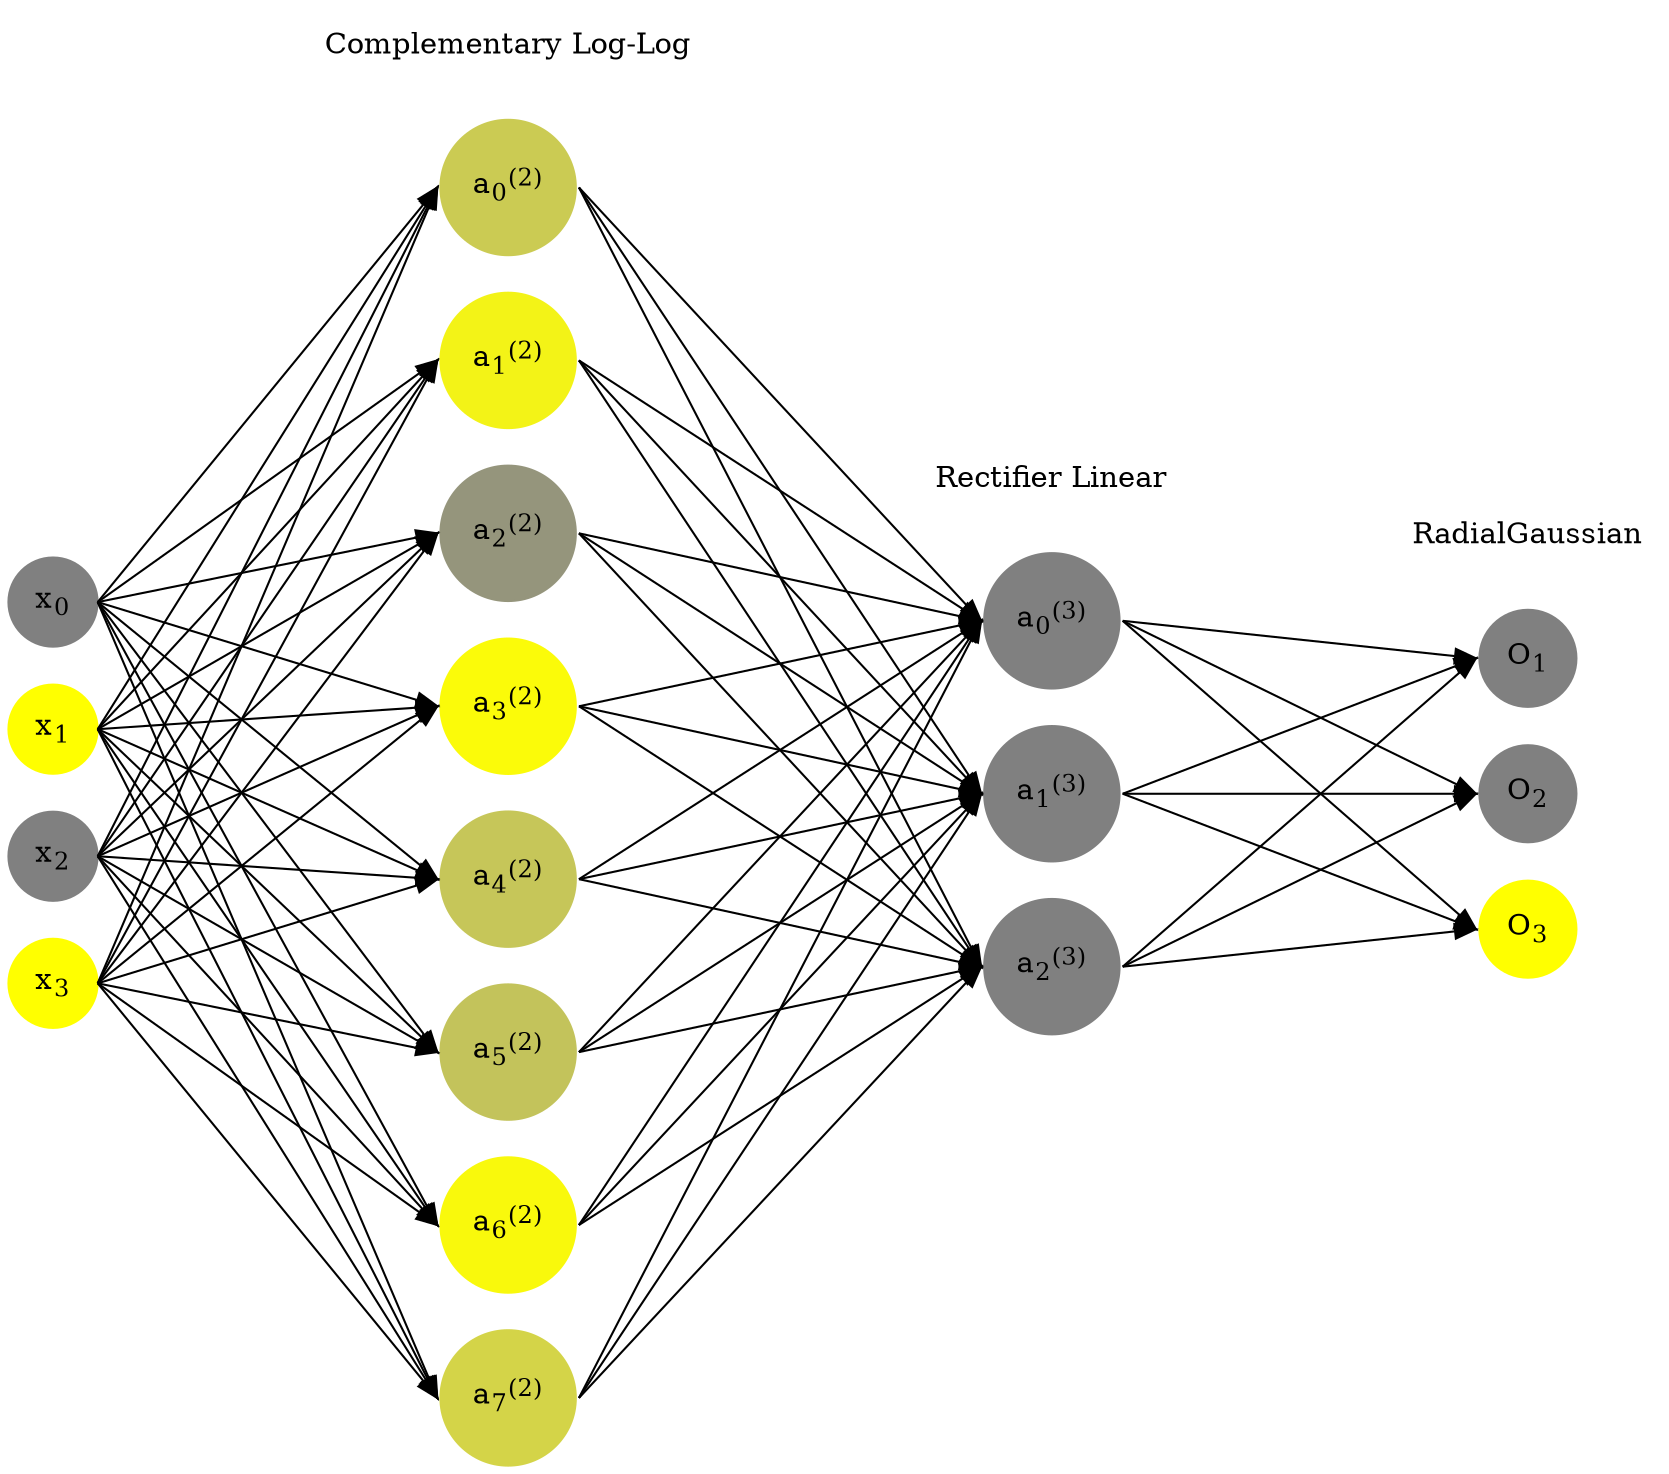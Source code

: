 digraph G {
	rankdir = LR;
	splines=false;
	edge[style=invis];
	ranksep= 1.4;
	{
	node [shape=circle, color="0.1667, 0.0, 0.5", style=filled, fillcolor="0.1667, 0.0, 0.5"];
	x0 [label=<x<sub>0</sub>>];
	}
	{
	node [shape=circle, color="0.1667, 1.0, 1.0", style=filled, fillcolor="0.1667, 1.0, 1.0"];
	x1 [label=<x<sub>1</sub>>];
	}
	{
	node [shape=circle, color="0.1667, 0.0, 0.5", style=filled, fillcolor="0.1667, 0.0, 0.5"];
	x2 [label=<x<sub>2</sub>>];
	}
	{
	node [shape=circle, color="0.1667, 1.0, 1.0", style=filled, fillcolor="0.1667, 1.0, 1.0"];
	x3 [label=<x<sub>3</sub>>];
	}
	{
	node [shape=circle, color="0.1667, 0.587577, 0.793788", style=filled, fillcolor="0.1667, 0.587577, 0.793788"];
	a02 [label=<a<sub>0</sub><sup>(2)</sup>>];
	}
	{
	node [shape=circle, color="0.1667, 0.905572, 0.952786", style=filled, fillcolor="0.1667, 0.905572, 0.952786"];
	a12 [label=<a<sub>1</sub><sup>(2)</sup>>];
	}
	{
	node [shape=circle, color="0.1667, 0.171091, 0.585546", style=filled, fillcolor="0.1667, 0.171091, 0.585546"];
	a22 [label=<a<sub>2</sub><sup>(2)</sup>>];
	}
	{
	node [shape=circle, color="0.1667, 0.963547, 0.981773", style=filled, fillcolor="0.1667, 0.963547, 0.981773"];
	a32 [label=<a<sub>3</sub><sup>(2)</sup>>];
	}
	{
	node [shape=circle, color="0.1667, 0.549551, 0.774775", style=filled, fillcolor="0.1667, 0.549551, 0.774775"];
	a42 [label=<a<sub>4</sub><sup>(2)</sup>>];
	}
	{
	node [shape=circle, color="0.1667, 0.530338, 0.765169", style=filled, fillcolor="0.1667, 0.530338, 0.765169"];
	a52 [label=<a<sub>5</sub><sup>(2)</sup>>];
	}
	{
	node [shape=circle, color="0.1667, 0.950446, 0.975223", style=filled, fillcolor="0.1667, 0.950446, 0.975223"];
	a62 [label=<a<sub>6</sub><sup>(2)</sup>>];
	}
	{
	node [shape=circle, color="0.1667, 0.660897, 0.830449", style=filled, fillcolor="0.1667, 0.660897, 0.830449"];
	a72 [label=<a<sub>7</sub><sup>(2)</sup>>];
	}
	{
	node [shape=circle, color="0.1667, 0.000000, 0.500000", style=filled, fillcolor="0.1667, 0.000000, 0.500000"];
	a03 [label=<a<sub>0</sub><sup>(3)</sup>>];
	}
	{
	node [shape=circle, color="0.1667, 0.000000, 0.500000", style=filled, fillcolor="0.1667, 0.000000, 0.500000"];
	a13 [label=<a<sub>1</sub><sup>(3)</sup>>];
	}
	{
	node [shape=circle, color="0.1667, 0.000000, 0.500000", style=filled, fillcolor="0.1667, 0.000000, 0.500000"];
	a23 [label=<a<sub>2</sub><sup>(3)</sup>>];
	}
	{
	node [shape=circle, color="0.1667, 0.0, 0.5", style=filled, fillcolor="0.1667, 0.0, 0.5"];
	O1 [label=<O<sub>1</sub>>];
	}
	{
	node [shape=circle, color="0.1667, 0.0, 0.5", style=filled, fillcolor="0.1667, 0.0, 0.5"];
	O2 [label=<O<sub>2</sub>>];
	}
	{
	node [shape=circle, color="0.1667, 1.0, 1.0", style=filled, fillcolor="0.1667, 1.0, 1.0"];
	O3 [label=<O<sub>3</sub>>];
	}
	{
	rank=same;
	x0->x1->x2->x3;
	}
	{
	rank=same;
	a02->a12->a22->a32->a42->a52->a62->a72;
	}
	{
	rank=same;
	a03->a13->a23;
	}
	{
	rank=same;
	O1->O2->O3;
	}
	l1 [shape=plaintext,label="Complementary Log-Log"];
	l1->a02;
	{rank=same; l1;a02};
	l2 [shape=plaintext,label="Rectifier Linear"];
	l2->a03;
	{rank=same; l2;a03};
	l3 [shape=plaintext,label="RadialGaussian"];
	l3->O1;
	{rank=same; l3;O1};
edge[style=solid, tailport=e, headport=w];
	{x0;x1;x2;x3} -> {a02;a12;a22;a32;a42;a52;a62;a72};
	{a02;a12;a22;a32;a42;a52;a62;a72} -> {a03;a13;a23};
	{a03;a13;a23} -> {O1,O2,O3};
}